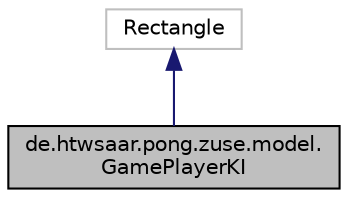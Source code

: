 digraph "de.htwsaar.pong.zuse.model.GamePlayerKI"
{
 // LATEX_PDF_SIZE
  edge [fontname="Helvetica",fontsize="10",labelfontname="Helvetica",labelfontsize="10"];
  node [fontname="Helvetica",fontsize="10",shape=record];
  Node1 [label="de.htwsaar.pong.zuse.model.\lGamePlayerKI",height=0.2,width=0.4,color="black", fillcolor="grey75", style="filled", fontcolor="black",tooltip="Klasse GamePlayerKI repräsentiert die KI des Gegners im Singleplayer."];
  Node2 -> Node1 [dir="back",color="midnightblue",fontsize="10",style="solid"];
  Node2 [label="Rectangle",height=0.2,width=0.4,color="grey75", fillcolor="white", style="filled",tooltip=" "];
}
